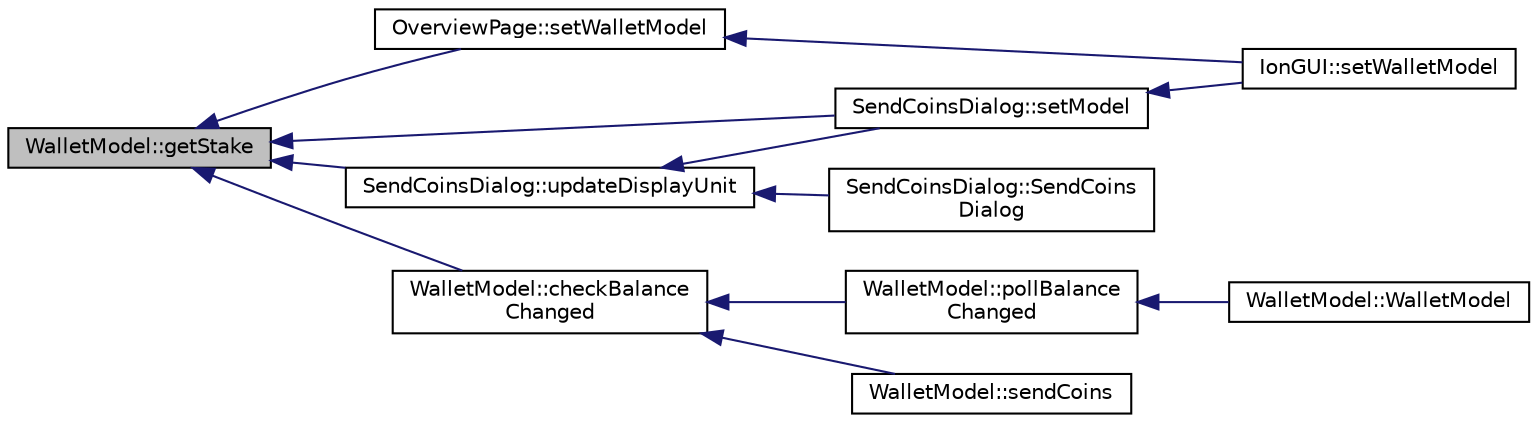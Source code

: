 digraph "WalletModel::getStake"
{
  edge [fontname="Helvetica",fontsize="10",labelfontname="Helvetica",labelfontsize="10"];
  node [fontname="Helvetica",fontsize="10",shape=record];
  rankdir="LR";
  Node427 [label="WalletModel::getStake",height=0.2,width=0.4,color="black", fillcolor="grey75", style="filled", fontcolor="black"];
  Node427 -> Node428 [dir="back",color="midnightblue",fontsize="10",style="solid",fontname="Helvetica"];
  Node428 [label="OverviewPage::setWalletModel",height=0.2,width=0.4,color="black", fillcolor="white", style="filled",URL="$d1/d91/class_overview_page.html#a2ed52a3a87e9c74fee38fa873c9bc71f"];
  Node428 -> Node429 [dir="back",color="midnightblue",fontsize="10",style="solid",fontname="Helvetica"];
  Node429 [label="IonGUI::setWalletModel",height=0.2,width=0.4,color="black", fillcolor="white", style="filled",URL="$dc/d0b/class_ion_g_u_i.html#a37f87db65498b036d387c705a749c45d",tooltip="Set the wallet model. "];
  Node427 -> Node430 [dir="back",color="midnightblue",fontsize="10",style="solid",fontname="Helvetica"];
  Node430 [label="SendCoinsDialog::setModel",height=0.2,width=0.4,color="black", fillcolor="white", style="filled",URL="$d6/de6/class_send_coins_dialog.html#a73a6c1b1850a334ee652ac167713a2aa"];
  Node430 -> Node429 [dir="back",color="midnightblue",fontsize="10",style="solid",fontname="Helvetica"];
  Node427 -> Node431 [dir="back",color="midnightblue",fontsize="10",style="solid",fontname="Helvetica"];
  Node431 [label="SendCoinsDialog::updateDisplayUnit",height=0.2,width=0.4,color="black", fillcolor="white", style="filled",URL="$d6/de6/class_send_coins_dialog.html#a74815ad8502b126200b6fd2e59e9f042"];
  Node431 -> Node432 [dir="back",color="midnightblue",fontsize="10",style="solid",fontname="Helvetica"];
  Node432 [label="SendCoinsDialog::SendCoins\lDialog",height=0.2,width=0.4,color="black", fillcolor="white", style="filled",URL="$d6/de6/class_send_coins_dialog.html#a0df5bc29d1df68eda44826651afc595f"];
  Node431 -> Node430 [dir="back",color="midnightblue",fontsize="10",style="solid",fontname="Helvetica"];
  Node427 -> Node433 [dir="back",color="midnightblue",fontsize="10",style="solid",fontname="Helvetica"];
  Node433 [label="WalletModel::checkBalance\lChanged",height=0.2,width=0.4,color="black", fillcolor="white", style="filled",URL="$d4/d27/class_wallet_model.html#adcc4eb8cd71cb4de223621866bb7fb7d"];
  Node433 -> Node434 [dir="back",color="midnightblue",fontsize="10",style="solid",fontname="Helvetica"];
  Node434 [label="WalletModel::pollBalance\lChanged",height=0.2,width=0.4,color="black", fillcolor="white", style="filled",URL="$d4/d27/class_wallet_model.html#a51469b2d95cfd4bc0a14ee456fca7b95"];
  Node434 -> Node435 [dir="back",color="midnightblue",fontsize="10",style="solid",fontname="Helvetica"];
  Node435 [label="WalletModel::WalletModel",height=0.2,width=0.4,color="black", fillcolor="white", style="filled",URL="$d4/d27/class_wallet_model.html#af50d9654d2f20e4e4f0789dcb64ad6b1"];
  Node433 -> Node436 [dir="back",color="midnightblue",fontsize="10",style="solid",fontname="Helvetica"];
  Node436 [label="WalletModel::sendCoins",height=0.2,width=0.4,color="black", fillcolor="white", style="filled",URL="$d4/d27/class_wallet_model.html#a053fb3ff2b8b0347f83e6bb591126746"];
}
